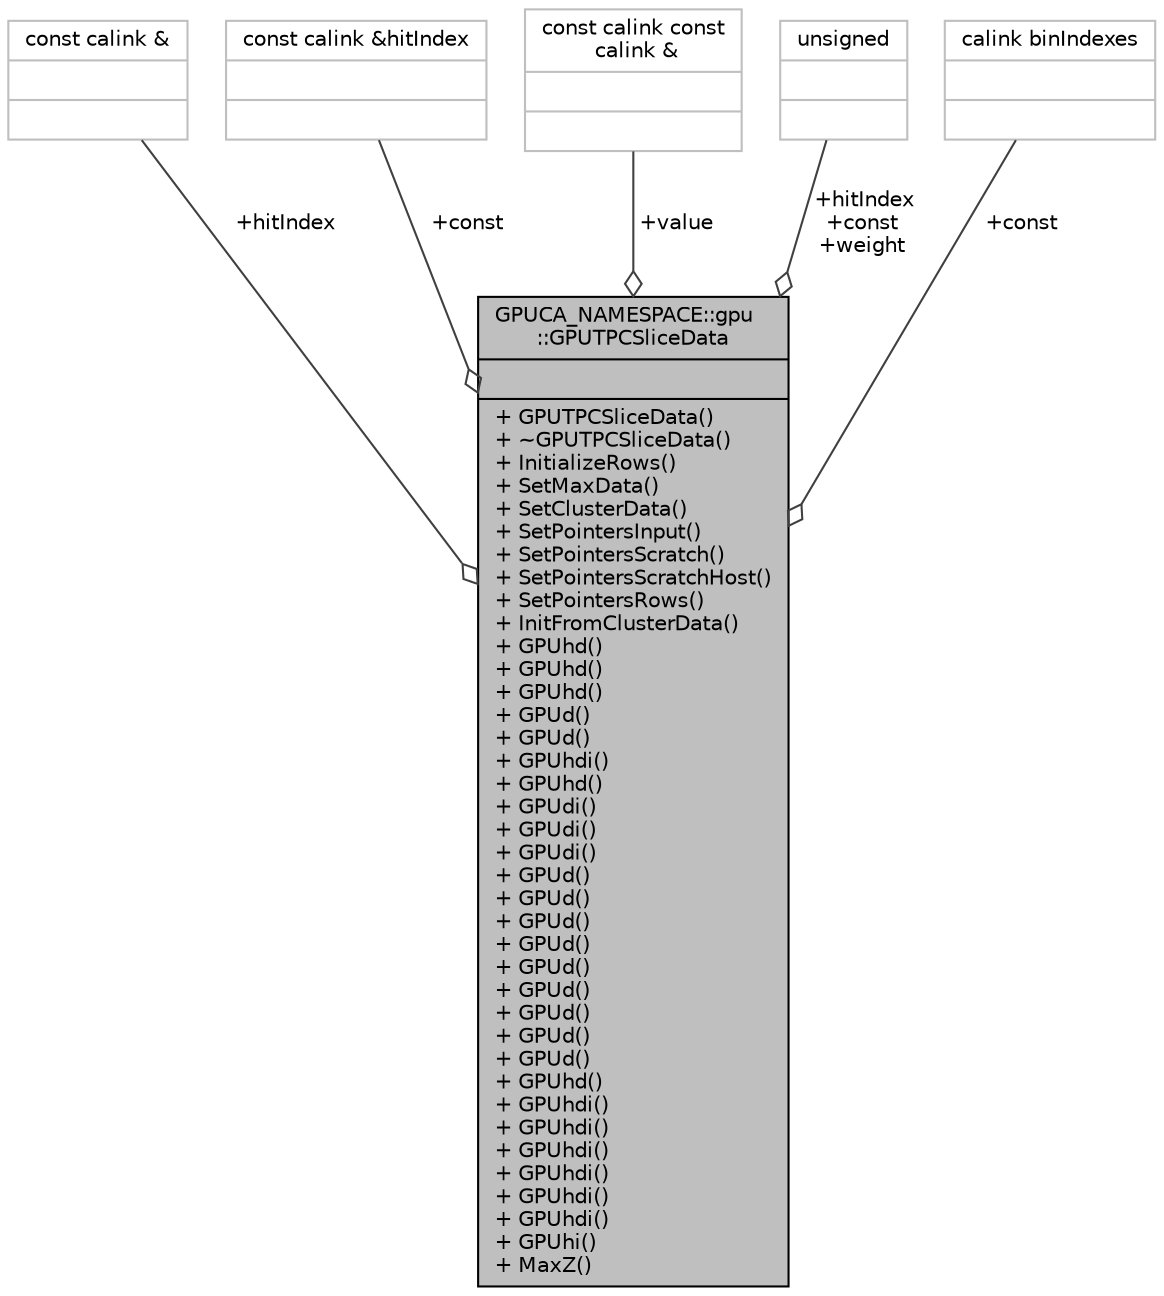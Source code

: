 digraph "GPUCA_NAMESPACE::gpu::GPUTPCSliceData"
{
 // INTERACTIVE_SVG=YES
  bgcolor="transparent";
  edge [fontname="Helvetica",fontsize="10",labelfontname="Helvetica",labelfontsize="10"];
  node [fontname="Helvetica",fontsize="10",shape=record];
  Node1 [label="{GPUCA_NAMESPACE::gpu\l::GPUTPCSliceData\n||+ GPUTPCSliceData()\l+ ~GPUTPCSliceData()\l+ InitializeRows()\l+ SetMaxData()\l+ SetClusterData()\l+ SetPointersInput()\l+ SetPointersScratch()\l+ SetPointersScratchHost()\l+ SetPointersRows()\l+ InitFromClusterData()\l+ GPUhd()\l+ GPUhd()\l+ GPUhd()\l+ GPUd()\l+ GPUd()\l+ GPUhdi()\l+ GPUhd()\l+ GPUdi()\l+ GPUdi()\l+ GPUdi()\l+ GPUd()\l+ GPUd()\l+ GPUd()\l+ GPUd()\l+ GPUd()\l+ GPUd()\l+ GPUd()\l+ GPUd()\l+ GPUd()\l+ GPUhd()\l+ GPUhdi()\l+ GPUhdi()\l+ GPUhdi()\l+ GPUhdi()\l+ GPUhdi()\l+ GPUhdi()\l+ GPUhi()\l+ MaxZ()\l}",height=0.2,width=0.4,color="black", fillcolor="grey75", style="filled", fontcolor="black"];
  Node2 -> Node1 [color="grey25",fontsize="10",style="solid",label=" +hitIndex" ,arrowhead="odiamond",fontname="Helvetica"];
  Node2 [label="{const calink &\n||}",height=0.2,width=0.4,color="grey75"];
  Node3 -> Node1 [color="grey25",fontsize="10",style="solid",label=" +const" ,arrowhead="odiamond",fontname="Helvetica"];
  Node3 [label="{const calink &hitIndex\n||}",height=0.2,width=0.4,color="grey75"];
  Node4 -> Node1 [color="grey25",fontsize="10",style="solid",label=" +value" ,arrowhead="odiamond",fontname="Helvetica"];
  Node4 [label="{const calink const\l calink &\n||}",height=0.2,width=0.4,color="grey75"];
  Node5 -> Node1 [color="grey25",fontsize="10",style="solid",label=" +hitIndex\n+const\n+weight" ,arrowhead="odiamond",fontname="Helvetica"];
  Node5 [label="{unsigned\n||}",height=0.2,width=0.4,color="grey75"];
  Node6 -> Node1 [color="grey25",fontsize="10",style="solid",label=" +const" ,arrowhead="odiamond",fontname="Helvetica"];
  Node6 [label="{calink binIndexes\n||}",height=0.2,width=0.4,color="grey75"];
}
